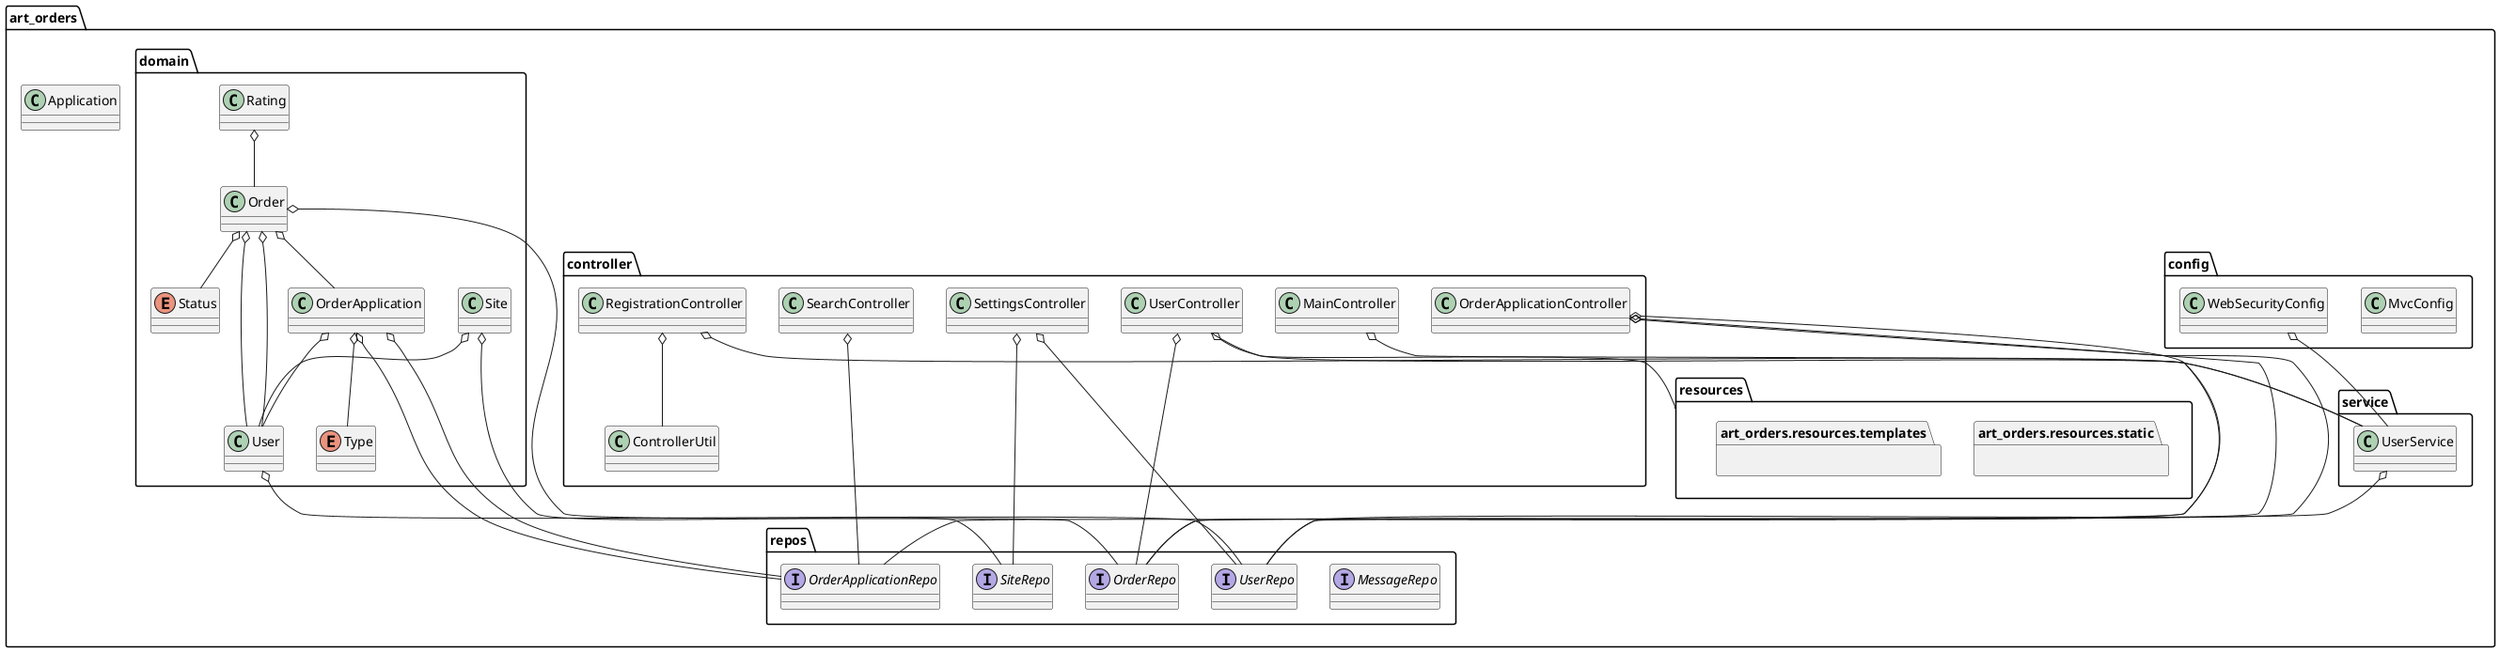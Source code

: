 @startuml

namespace art_orders {
    class Application {
    }



/'**************************************************************
***************************CONFIG*******************************
***************************************************************'/


    namespace config {
      class MvcConfig {
      }

      class WebSecurityConfig {
      }
    }



 /'**************************************************************
 ************************CONTROLLER******************************
 ****************************************************************'/

    namespace controller {
      class ControllerUtil {

      }

      class MainController {
      }

      class OrderApplicationController {

      }

      class RegistrationController {

      }

      class SearchController {

      }

      class SettingsController {

      }

      class UserController {

      }
    }

 /'**************************************************************
 ****************************DOMAIN******************************
 ****************************************************************'/

namespace domain {

      class Order {

      }

      class OrderApplication {

         }


      class Rating {

      }

       class Site {

      }


      enum Status {

      }


      enum Type {

      }


      class User {

      }
}

 /'**************************************************************
 ****************************REPOS******************************
 ****************************************************************'/

namespace repos {
      interface MessageRepo {

      }

      interface OrderApplicationRepo {

      }

      interface OrderRepo {

      }


      interface SiteRepo {
      }

      interface UserRepo {

      }
}


 /'**************************************************************
 ****************************SERVICE******************************
 ****************************************************************'/

namespace service {
      class UserService {

      }
    }

namespace resources {
        namespace static {}
        namespace templates {}

    }










  art_orders.controller.MainController o-- art_orders.repos.OrderRepo
  art_orders.controller.OrderApplicationController o-- art_orders.repos.OrderApplicationRepo
  art_orders.controller.OrderApplicationController o-- art_orders.repos.OrderRepo
  art_orders.controller.OrderApplicationController o-- art_orders.repos.UserRepo
  art_orders.controller.RegistrationController o-- art_orders.service.UserService
  art_orders.controller.SearchController o-- art_orders.repos.OrderApplicationRepo
  art_orders.controller.SettingsController o-- art_orders.repos.SiteRepo
  art_orders.controller.SettingsController o-- art_orders.repos.UserRepo
  art_orders.controller.UserController o-- art_orders.repos.OrderRepo


  art_orders.domain.Order o-- art_orders.domain.User
  art_orders.domain.Order o-- art_orders.domain.User
  art_orders.domain.Order o-- art_orders.domain.OrderApplication
  art_orders.domain.Order o-- art_orders.domain.Status
  art_orders.domain.OrderApplication o-- art_orders.domain.User
  art_orders.domain.OrderApplication o-- art_orders.domain.Type
  art_orders.domain.Rating o-- art_orders.domain.Order
  art_orders.domain.Site o-- art_orders.domain.User

  art_orders.controller.UserController o-- art_orders.service.UserService
  art_orders.config.WebSecurityConfig o-- art_orders.service.UserService

  art_orders.service.UserService o-- art_orders.repos.UserRepo

  art_orders.domain.OrderApplication o-- art_orders.repos.OrderApplicationRepo
  art_orders.domain.Order  o-- art_orders.repos.OrderRepo
  art_orders.domain.User o-- art_orders.repos.UserRepo
  art_orders.domain.OrderApplication  o-- art_orders.repos.OrderApplicationRepo
  art_orders.domain.Site  o-- art_orders.repos.SiteRepo

  art_orders.controller.RegistrationController o-- art_orders.controller.ControllerUtil

  art_orders.controller.UserController -- art_orders.resources



 }
@enduml
